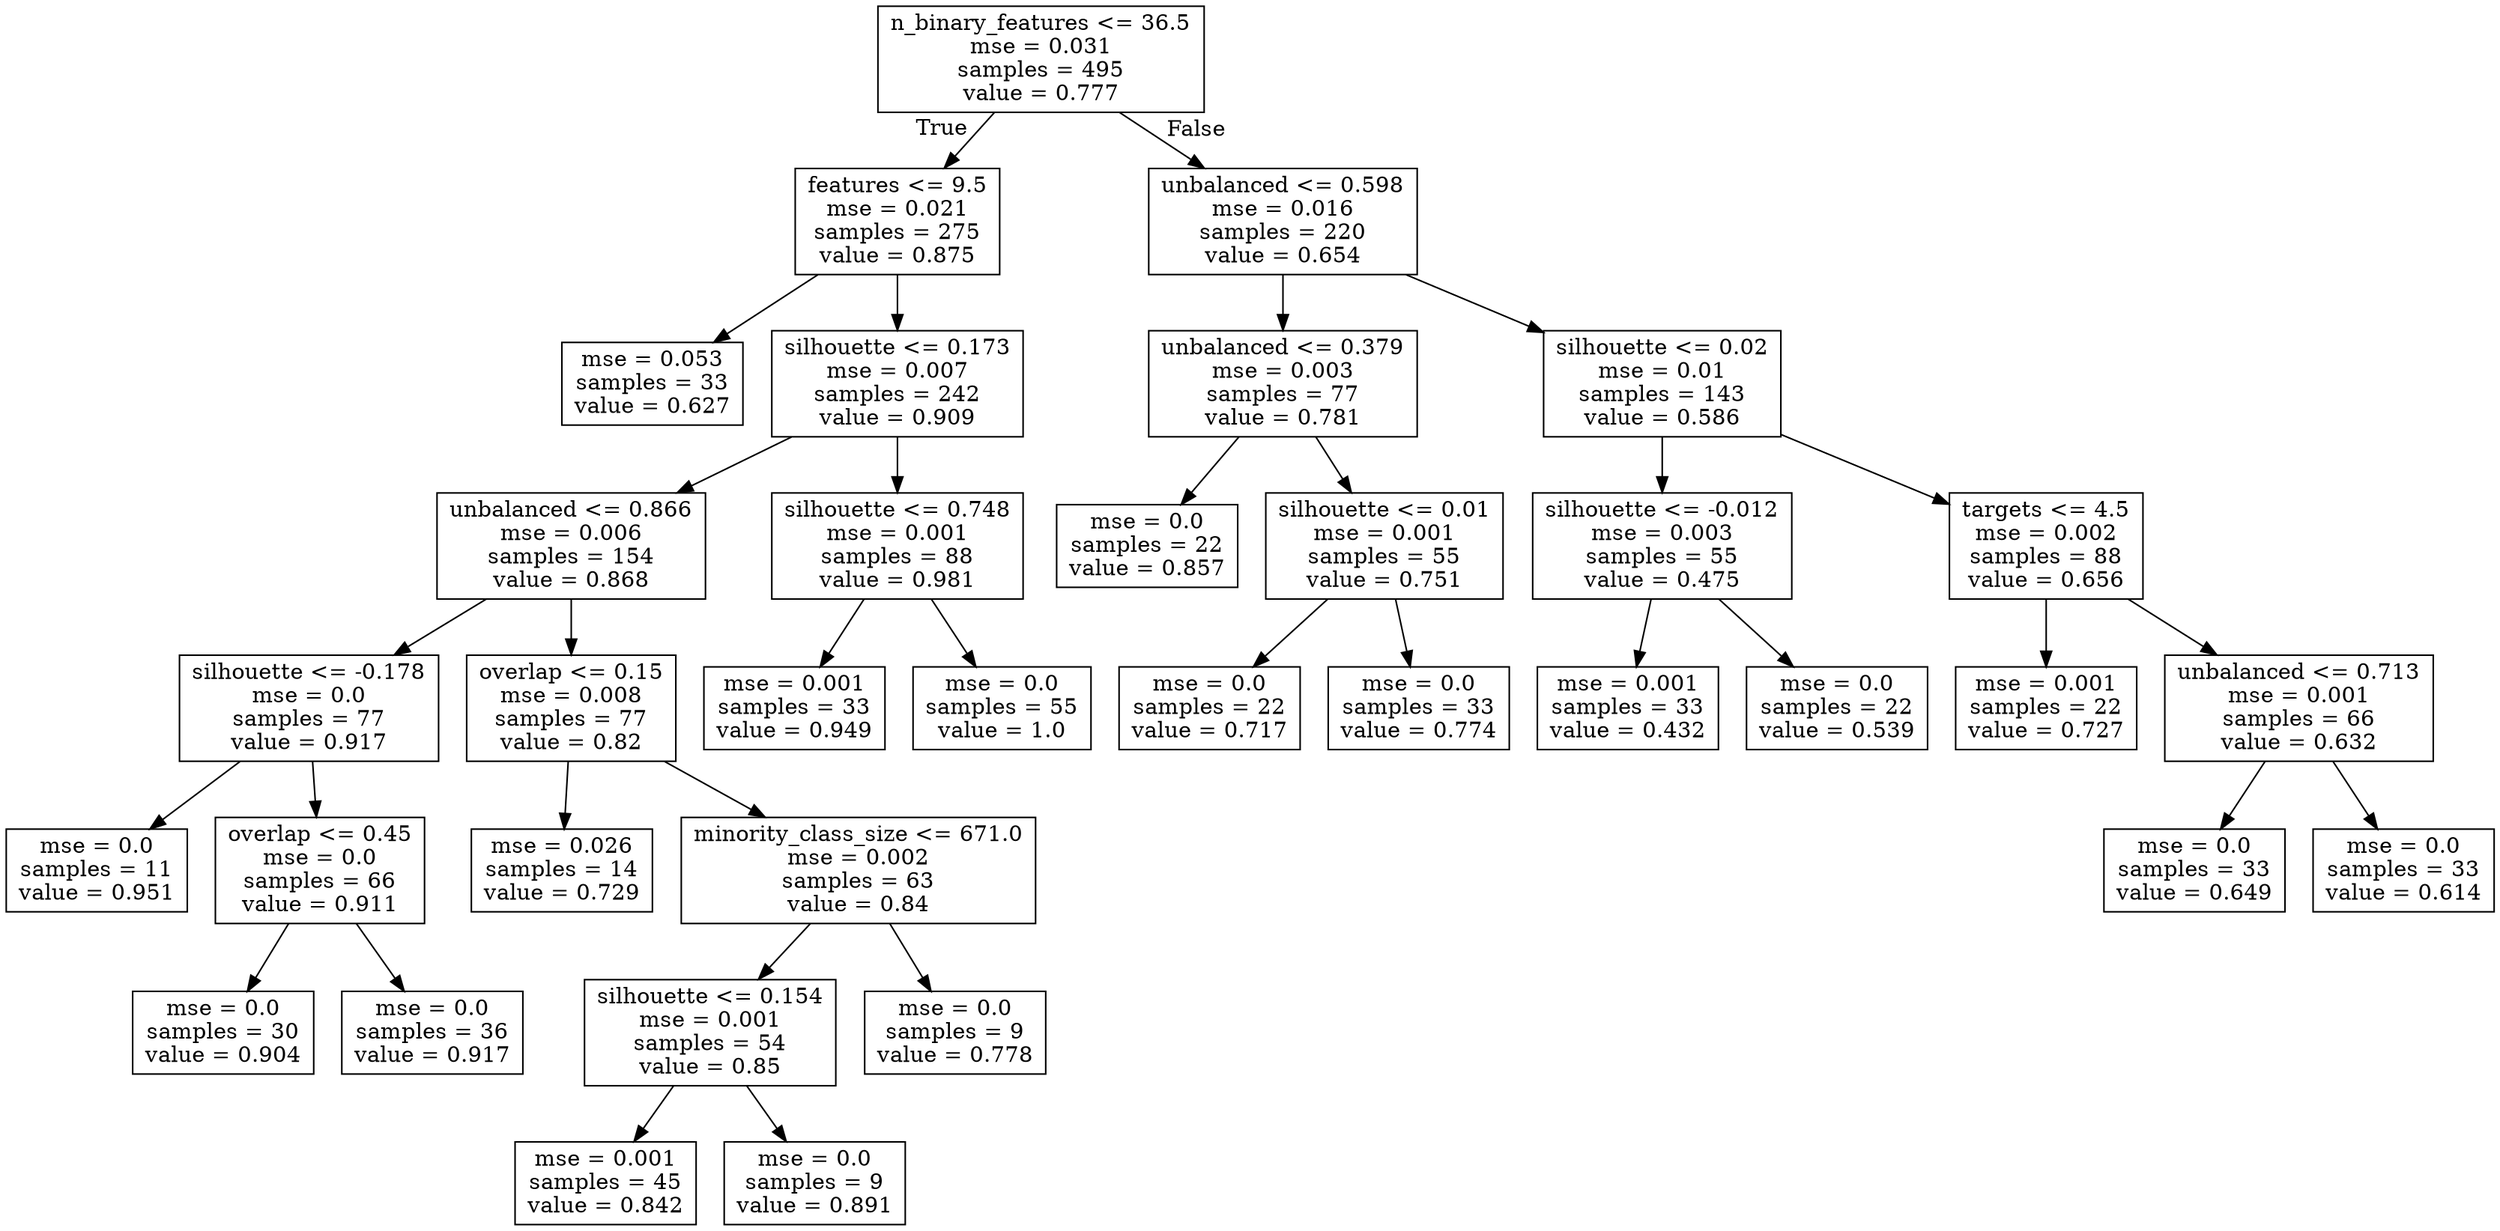 digraph Tree {
node [shape=box] ;
0 [label="n_binary_features <= 36.5\nmse = 0.031\nsamples = 495\nvalue = 0.777"] ;
1 [label="features <= 9.5\nmse = 0.021\nsamples = 275\nvalue = 0.875"] ;
0 -> 1 [labeldistance=2.5, labelangle=45, headlabel="True"] ;
2 [label="mse = 0.053\nsamples = 33\nvalue = 0.627"] ;
1 -> 2 ;
3 [label="silhouette <= 0.173\nmse = 0.007\nsamples = 242\nvalue = 0.909"] ;
1 -> 3 ;
4 [label="unbalanced <= 0.866\nmse = 0.006\nsamples = 154\nvalue = 0.868"] ;
3 -> 4 ;
5 [label="silhouette <= -0.178\nmse = 0.0\nsamples = 77\nvalue = 0.917"] ;
4 -> 5 ;
6 [label="mse = 0.0\nsamples = 11\nvalue = 0.951"] ;
5 -> 6 ;
7 [label="overlap <= 0.45\nmse = 0.0\nsamples = 66\nvalue = 0.911"] ;
5 -> 7 ;
8 [label="mse = 0.0\nsamples = 30\nvalue = 0.904"] ;
7 -> 8 ;
9 [label="mse = 0.0\nsamples = 36\nvalue = 0.917"] ;
7 -> 9 ;
10 [label="overlap <= 0.15\nmse = 0.008\nsamples = 77\nvalue = 0.82"] ;
4 -> 10 ;
11 [label="mse = 0.026\nsamples = 14\nvalue = 0.729"] ;
10 -> 11 ;
12 [label="minority_class_size <= 671.0\nmse = 0.002\nsamples = 63\nvalue = 0.84"] ;
10 -> 12 ;
13 [label="silhouette <= 0.154\nmse = 0.001\nsamples = 54\nvalue = 0.85"] ;
12 -> 13 ;
14 [label="mse = 0.001\nsamples = 45\nvalue = 0.842"] ;
13 -> 14 ;
15 [label="mse = 0.0\nsamples = 9\nvalue = 0.891"] ;
13 -> 15 ;
16 [label="mse = 0.0\nsamples = 9\nvalue = 0.778"] ;
12 -> 16 ;
17 [label="silhouette <= 0.748\nmse = 0.001\nsamples = 88\nvalue = 0.981"] ;
3 -> 17 ;
18 [label="mse = 0.001\nsamples = 33\nvalue = 0.949"] ;
17 -> 18 ;
19 [label="mse = 0.0\nsamples = 55\nvalue = 1.0"] ;
17 -> 19 ;
20 [label="unbalanced <= 0.598\nmse = 0.016\nsamples = 220\nvalue = 0.654"] ;
0 -> 20 [labeldistance=2.5, labelangle=-45, headlabel="False"] ;
21 [label="unbalanced <= 0.379\nmse = 0.003\nsamples = 77\nvalue = 0.781"] ;
20 -> 21 ;
22 [label="mse = 0.0\nsamples = 22\nvalue = 0.857"] ;
21 -> 22 ;
23 [label="silhouette <= 0.01\nmse = 0.001\nsamples = 55\nvalue = 0.751"] ;
21 -> 23 ;
24 [label="mse = 0.0\nsamples = 22\nvalue = 0.717"] ;
23 -> 24 ;
25 [label="mse = 0.0\nsamples = 33\nvalue = 0.774"] ;
23 -> 25 ;
26 [label="silhouette <= 0.02\nmse = 0.01\nsamples = 143\nvalue = 0.586"] ;
20 -> 26 ;
27 [label="silhouette <= -0.012\nmse = 0.003\nsamples = 55\nvalue = 0.475"] ;
26 -> 27 ;
28 [label="mse = 0.001\nsamples = 33\nvalue = 0.432"] ;
27 -> 28 ;
29 [label="mse = 0.0\nsamples = 22\nvalue = 0.539"] ;
27 -> 29 ;
30 [label="targets <= 4.5\nmse = 0.002\nsamples = 88\nvalue = 0.656"] ;
26 -> 30 ;
31 [label="mse = 0.001\nsamples = 22\nvalue = 0.727"] ;
30 -> 31 ;
32 [label="unbalanced <= 0.713\nmse = 0.001\nsamples = 66\nvalue = 0.632"] ;
30 -> 32 ;
33 [label="mse = 0.0\nsamples = 33\nvalue = 0.649"] ;
32 -> 33 ;
34 [label="mse = 0.0\nsamples = 33\nvalue = 0.614"] ;
32 -> 34 ;
}